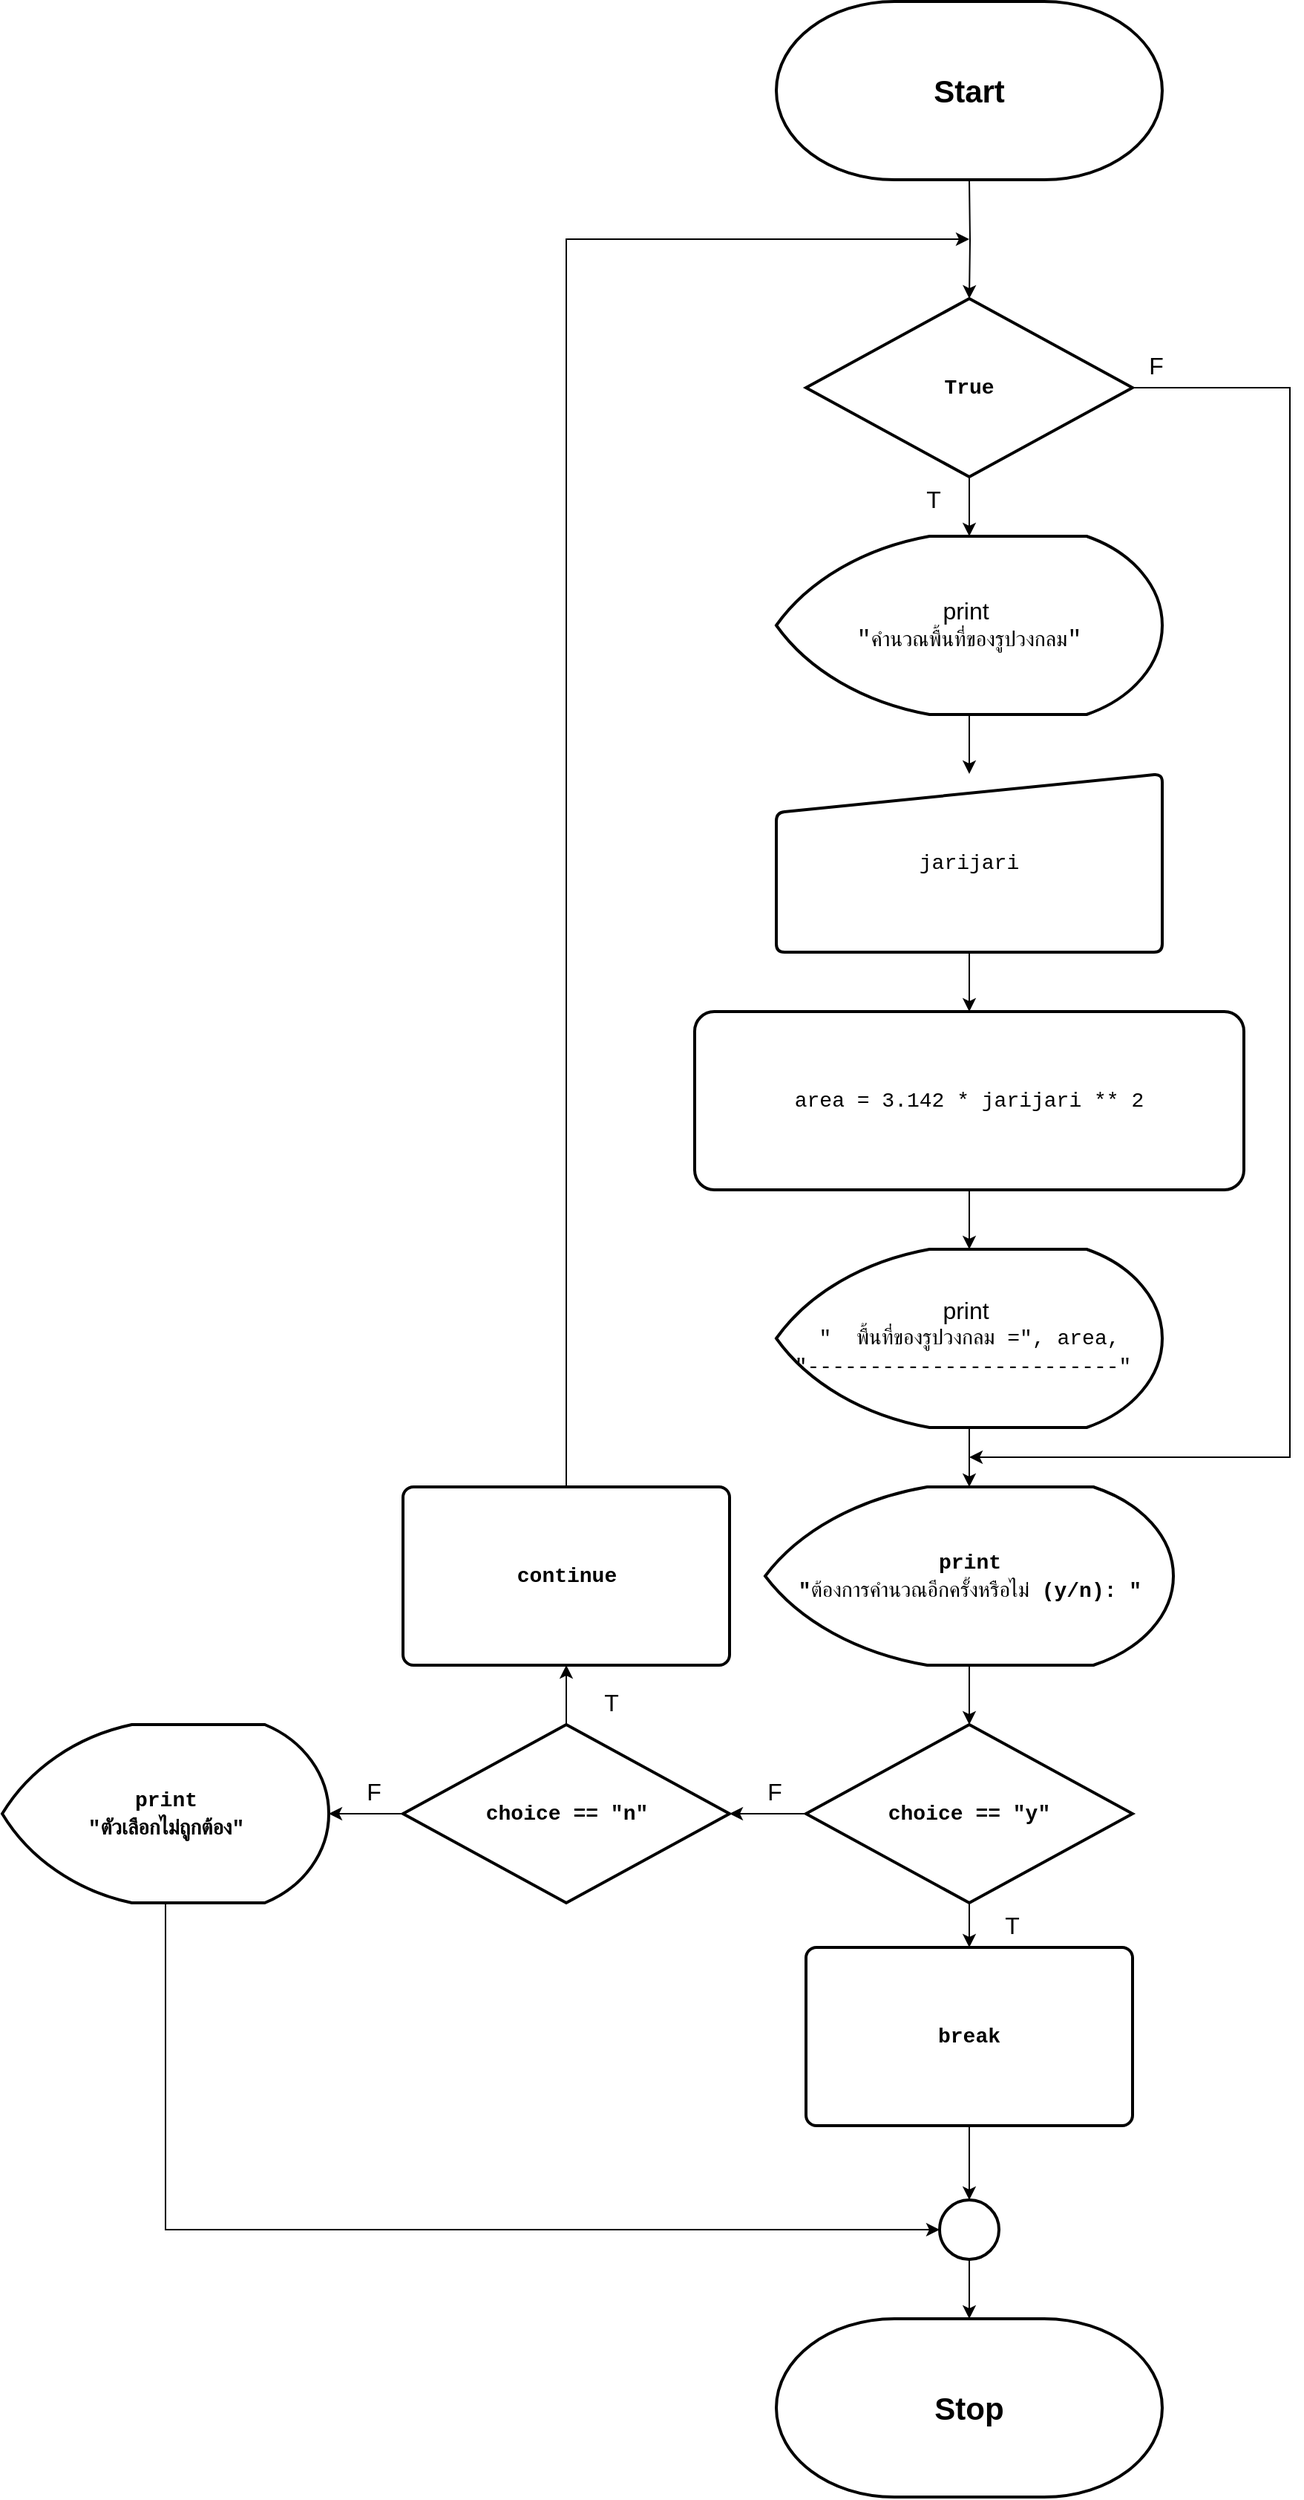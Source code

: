 <mxfile version="24.0.6" type="device">
  <diagram name="หน้า-1" id="TkGlzdMm7sgDq_rXZbFi">
    <mxGraphModel dx="2261" dy="738" grid="1" gridSize="10" guides="1" tooltips="1" connect="1" arrows="1" fold="1" page="1" pageScale="1" pageWidth="827" pageHeight="1169" math="0" shadow="0">
      <root>
        <mxCell id="0" />
        <mxCell id="1" parent="0" />
        <mxCell id="h4A4DJFyEhcsKV__63Zm-1" value="&lt;font style=&quot;font-size: 21px;&quot;&gt;&lt;b&gt;Start&lt;/b&gt;&lt;/font&gt;" style="strokeWidth=2;html=1;shape=mxgraph.flowchart.terminator;whiteSpace=wrap;" parent="1" vertex="1">
          <mxGeometry x="284" y="80" width="260" height="120" as="geometry" />
        </mxCell>
        <mxCell id="h4A4DJFyEhcsKV__63Zm-6" style="edgeStyle=orthogonalEdgeStyle;rounded=0;orthogonalLoop=1;jettySize=auto;html=1;entryX=0.5;entryY=0;entryDx=0;entryDy=0;" parent="1" source="h4A4DJFyEhcsKV__63Zm-2" target="h4A4DJFyEhcsKV__63Zm-5" edge="1">
          <mxGeometry relative="1" as="geometry" />
        </mxCell>
        <mxCell id="h4A4DJFyEhcsKV__63Zm-2" value="&lt;font style=&quot;font-size: 16px;&quot;&gt;print&amp;nbsp;&lt;/font&gt;&lt;div&gt;&lt;span style=&quot;font-family: Consolas, &amp;quot;Courier New&amp;quot;, monospace; white-space: pre;&quot;&gt;&lt;font style=&quot;font-size: 16px;&quot;&gt;&quot;&lt;/font&gt;&lt;/span&gt;&lt;span style=&quot;font-family: Consolas, &amp;quot;Courier New&amp;quot;, monospace; font-size: 14px; white-space: pre;&quot;&gt;คำนวณพื้นที่ของรูปวงกลม&lt;/span&gt;&lt;span style=&quot;font-family: Consolas, &amp;quot;Courier New&amp;quot;, monospace; font-size: 16px; white-space: pre;&quot;&gt;&quot;&lt;/span&gt;&lt;br&gt;&lt;/div&gt;" style="strokeWidth=2;html=1;shape=mxgraph.flowchart.display;whiteSpace=wrap;" parent="1" vertex="1">
          <mxGeometry x="284" y="440" width="260" height="120" as="geometry" />
        </mxCell>
        <mxCell id="h4A4DJFyEhcsKV__63Zm-8" value="" style="edgeStyle=orthogonalEdgeStyle;rounded=0;orthogonalLoop=1;jettySize=auto;html=1;" parent="1" source="h4A4DJFyEhcsKV__63Zm-5" target="h4A4DJFyEhcsKV__63Zm-7" edge="1">
          <mxGeometry relative="1" as="geometry" />
        </mxCell>
        <mxCell id="h4A4DJFyEhcsKV__63Zm-5" value="&lt;div style=&quot;font-size: 16px;&quot;&gt;&lt;div style=&quot;font-family: Consolas, &amp;quot;Courier New&amp;quot;, monospace; font-size: 14px; line-height: 19px; white-space: pre;&quot;&gt;&lt;div style=&quot;line-height: 19px;&quot;&gt;&lt;div style=&quot;line-height: 19px;&quot;&gt;jarijari&lt;/div&gt;&lt;/div&gt;&lt;/div&gt;&lt;/div&gt;" style="html=1;strokeWidth=2;shape=manualInput;whiteSpace=wrap;rounded=1;size=26;arcSize=11;" parent="1" vertex="1">
          <mxGeometry x="284" y="600" width="260" height="120" as="geometry" />
        </mxCell>
        <mxCell id="h4A4DJFyEhcsKV__63Zm-10" value="" style="edgeStyle=orthogonalEdgeStyle;rounded=0;orthogonalLoop=1;jettySize=auto;html=1;" parent="1" source="h4A4DJFyEhcsKV__63Zm-7" target="h4A4DJFyEhcsKV__63Zm-9" edge="1">
          <mxGeometry relative="1" as="geometry" />
        </mxCell>
        <mxCell id="h4A4DJFyEhcsKV__63Zm-7" value="&lt;div style=&quot;font-family: Consolas, &amp;quot;Courier New&amp;quot;, monospace; font-size: 16px; line-height: 19px; white-space: pre;&quot;&gt;&lt;div style=&quot;font-size: 14px; line-height: 19px;&quot;&gt;&lt;div style=&quot;&quot;&gt;&lt;div style=&quot;line-height: 19px;&quot;&gt;&lt;div style=&quot;&quot;&gt;&lt;div style=&quot;line-height: 19px;&quot;&gt;&lt;span style=&quot;background-color: rgb(255, 255, 255);&quot;&gt;area = 3.142 * jarijari ** 2&lt;/span&gt;&lt;/div&gt;&lt;/div&gt;&lt;/div&gt;&lt;/div&gt;&lt;/div&gt;&lt;/div&gt;" style="rounded=1;whiteSpace=wrap;html=1;strokeWidth=2;arcSize=11;" parent="1" vertex="1">
          <mxGeometry x="229" y="760" width="370" height="120" as="geometry" />
        </mxCell>
        <mxCell id="AO-CQKK2-Fig_Vsqgm2G-24" value="" style="edgeStyle=orthogonalEdgeStyle;rounded=0;orthogonalLoop=1;jettySize=auto;html=1;" edge="1" parent="1" source="h4A4DJFyEhcsKV__63Zm-9" target="AO-CQKK2-Fig_Vsqgm2G-7">
          <mxGeometry relative="1" as="geometry" />
        </mxCell>
        <mxCell id="h4A4DJFyEhcsKV__63Zm-9" value="&lt;font style=&quot;font-size: 16px;&quot;&gt;print&amp;nbsp;&lt;/font&gt;&lt;div&gt;&lt;div style=&quot;font-family: Consolas, &amp;quot;Courier New&amp;quot;, monospace; font-size: 14px; line-height: 19px; white-space: pre;&quot;&gt;&quot; &amp;nbsp;พื้นที่ของรูปวงกลม =&quot;, area,&lt;br&gt;&lt;/div&gt;&lt;div style=&quot;font-family: Consolas, &amp;quot;Courier New&amp;quot;, monospace; font-size: 14px; line-height: 19px; white-space: pre;&quot;&gt;&quot;-------------------------&quot; &lt;/div&gt;&lt;/div&gt;" style="strokeWidth=2;html=1;shape=mxgraph.flowchart.display;whiteSpace=wrap;" parent="1" vertex="1">
          <mxGeometry x="284" y="920" width="260" height="120" as="geometry" />
        </mxCell>
        <mxCell id="h4A4DJFyEhcsKV__63Zm-11" value="&lt;font style=&quot;font-size: 21px;&quot;&gt;&lt;b&gt;Stop&lt;/b&gt;&lt;/font&gt;" style="strokeWidth=2;html=1;shape=mxgraph.flowchart.terminator;whiteSpace=wrap;" parent="1" vertex="1">
          <mxGeometry x="284" y="1640" width="260" height="120" as="geometry" />
        </mxCell>
        <mxCell id="AO-CQKK2-Fig_Vsqgm2G-1" value="" style="edgeStyle=orthogonalEdgeStyle;rounded=0;orthogonalLoop=1;jettySize=auto;html=1;" edge="1" parent="1" target="AO-CQKK2-Fig_Vsqgm2G-2">
          <mxGeometry relative="1" as="geometry">
            <mxPoint x="414" y="200" as="sourcePoint" />
          </mxGeometry>
        </mxCell>
        <mxCell id="AO-CQKK2-Fig_Vsqgm2G-5" value="" style="edgeStyle=orthogonalEdgeStyle;rounded=0;orthogonalLoop=1;jettySize=auto;html=1;" edge="1" parent="1" source="AO-CQKK2-Fig_Vsqgm2G-2" target="h4A4DJFyEhcsKV__63Zm-2">
          <mxGeometry relative="1" as="geometry" />
        </mxCell>
        <mxCell id="AO-CQKK2-Fig_Vsqgm2G-27" style="edgeStyle=orthogonalEdgeStyle;rounded=0;orthogonalLoop=1;jettySize=auto;html=1;" edge="1" parent="1" source="AO-CQKK2-Fig_Vsqgm2G-2">
          <mxGeometry relative="1" as="geometry">
            <mxPoint x="414" y="1060" as="targetPoint" />
            <Array as="points">
              <mxPoint x="630" y="340" />
              <mxPoint x="630" y="1060" />
            </Array>
          </mxGeometry>
        </mxCell>
        <mxCell id="AO-CQKK2-Fig_Vsqgm2G-2" value="&lt;div style=&quot;font-family: Consolas, &amp;quot;Courier New&amp;quot;, monospace; font-size: 14px; line-height: 19px; white-space: pre;&quot;&gt;&lt;span style=&quot;font-size: 14px;&quot;&gt;True&lt;/span&gt;&lt;/div&gt;" style="rhombus;whiteSpace=wrap;html=1;strokeWidth=2;labelBackgroundColor=none;fontColor=default;fontSize=14;fontStyle=1" vertex="1" parent="1">
          <mxGeometry x="304" y="280" width="220" height="120" as="geometry" />
        </mxCell>
        <mxCell id="AO-CQKK2-Fig_Vsqgm2G-3" value="T" style="text;html=1;align=center;verticalAlign=middle;whiteSpace=wrap;rounded=0;fontSize=16;" vertex="1" parent="1">
          <mxGeometry x="360" y="400" width="60" height="30" as="geometry" />
        </mxCell>
        <mxCell id="AO-CQKK2-Fig_Vsqgm2G-4" value="F" style="text;html=1;align=center;verticalAlign=middle;whiteSpace=wrap;rounded=0;fontSize=16;" vertex="1" parent="1">
          <mxGeometry x="510" y="310" width="60" height="30" as="geometry" />
        </mxCell>
        <mxCell id="AO-CQKK2-Fig_Vsqgm2G-6" value="" style="edgeStyle=orthogonalEdgeStyle;rounded=0;orthogonalLoop=1;jettySize=auto;html=1;labelBackgroundColor=none;fontColor=default;fontSize=14;fontStyle=1" edge="1" parent="1" source="AO-CQKK2-Fig_Vsqgm2G-7" target="AO-CQKK2-Fig_Vsqgm2G-10">
          <mxGeometry relative="1" as="geometry" />
        </mxCell>
        <mxCell id="AO-CQKK2-Fig_Vsqgm2G-7" value="&lt;div style=&quot;font-family: Consolas, &amp;quot;Courier New&amp;quot;, monospace; font-size: 14px; line-height: 19px; white-space: pre;&quot;&gt;&lt;div style=&quot;line-height: 19px; font-size: 14px;&quot;&gt;&lt;span style=&quot;font-size: 14px;&quot;&gt;print&lt;/span&gt;&lt;/div&gt;&lt;/div&gt;&lt;div style=&quot;font-family: Consolas, &amp;quot;Courier New&amp;quot;, monospace; font-size: 14px; line-height: 19px; white-space: pre;&quot;&gt;&lt;div style=&quot;line-height: 19px; font-size: 14px;&quot;&gt;&lt;span style=&quot;font-size: 14px;&quot;&gt;&quot;&lt;/span&gt;&lt;span style=&quot;font-weight: normal;&quot;&gt;ต้องการคำนวณอีกครั้งหรือไม่&lt;/span&gt;&lt;span style=&quot;background-color: initial;&quot;&gt; (y/n): &quot;&lt;/span&gt;&lt;br&gt;&lt;/div&gt;&lt;/div&gt;" style="strokeWidth=2;html=1;shape=mxgraph.flowchart.display;whiteSpace=wrap;labelBackgroundColor=none;fontColor=default;fontSize=14;fontStyle=1" vertex="1" parent="1">
          <mxGeometry x="276.5" y="1080" width="275" height="120" as="geometry" />
        </mxCell>
        <mxCell id="AO-CQKK2-Fig_Vsqgm2G-8" value="" style="edgeStyle=orthogonalEdgeStyle;rounded=0;orthogonalLoop=1;jettySize=auto;html=1;labelBackgroundColor=none;fontColor=default;fontSize=14;fontStyle=1" edge="1" parent="1" source="AO-CQKK2-Fig_Vsqgm2G-10" target="AO-CQKK2-Fig_Vsqgm2G-13">
          <mxGeometry relative="1" as="geometry" />
        </mxCell>
        <mxCell id="AO-CQKK2-Fig_Vsqgm2G-9" value="" style="edgeStyle=orthogonalEdgeStyle;rounded=0;orthogonalLoop=1;jettySize=auto;html=1;labelBackgroundColor=none;fontColor=default;fontSize=14;fontStyle=1" edge="1" parent="1" source="AO-CQKK2-Fig_Vsqgm2G-10" target="AO-CQKK2-Fig_Vsqgm2G-17">
          <mxGeometry relative="1" as="geometry" />
        </mxCell>
        <mxCell id="AO-CQKK2-Fig_Vsqgm2G-10" value="&lt;div style=&quot;font-family: Consolas, &amp;quot;Courier New&amp;quot;, monospace; font-size: 14px; line-height: 19px; white-space: pre;&quot;&gt;&lt;span style=&quot;font-size: 14px;&quot;&gt;choice &lt;/span&gt;== &lt;span style=&quot;font-size: 14px;&quot;&gt;&quot;y&quot;&lt;/span&gt;&lt;/div&gt;" style="rhombus;whiteSpace=wrap;html=1;strokeWidth=2;labelBackgroundColor=none;fontColor=default;fontSize=14;fontStyle=1" vertex="1" parent="1">
          <mxGeometry x="304" y="1240" width="220" height="120" as="geometry" />
        </mxCell>
        <mxCell id="AO-CQKK2-Fig_Vsqgm2G-11" value="" style="edgeStyle=orthogonalEdgeStyle;rounded=0;orthogonalLoop=1;jettySize=auto;html=1;labelBackgroundColor=none;fontColor=default;fontSize=14;fontStyle=1" edge="1" parent="1" source="AO-CQKK2-Fig_Vsqgm2G-13" target="AO-CQKK2-Fig_Vsqgm2G-15">
          <mxGeometry relative="1" as="geometry" />
        </mxCell>
        <mxCell id="AO-CQKK2-Fig_Vsqgm2G-12" value="" style="edgeStyle=orthogonalEdgeStyle;rounded=0;orthogonalLoop=1;jettySize=auto;html=1;labelBackgroundColor=none;fontColor=default;fontSize=14;fontStyle=1" edge="1" parent="1" source="AO-CQKK2-Fig_Vsqgm2G-13" target="AO-CQKK2-Fig_Vsqgm2G-18">
          <mxGeometry relative="1" as="geometry" />
        </mxCell>
        <mxCell id="AO-CQKK2-Fig_Vsqgm2G-13" value="&lt;div style=&quot;font-family: Consolas, &amp;quot;Courier New&amp;quot;, monospace; font-size: 14px; line-height: 19px; white-space: pre;&quot;&gt;&lt;span style=&quot;font-size: 14px;&quot;&gt;choice &lt;/span&gt;== &lt;span style=&quot;font-size: 14px;&quot;&gt;&quot;&lt;/span&gt;&lt;span style=&quot;font-size: 14px;&quot;&gt;n&lt;/span&gt;&lt;span style=&quot;font-size: 14px;&quot;&gt;&quot;&lt;/span&gt;&lt;br style=&quot;font-size: 14px;&quot;&gt;&lt;/div&gt;" style="rhombus;whiteSpace=wrap;html=1;strokeWidth=2;labelBackgroundColor=none;fontColor=default;fontSize=14;fontStyle=1" vertex="1" parent="1">
          <mxGeometry x="32.5" y="1240" width="220" height="120" as="geometry" />
        </mxCell>
        <mxCell id="AO-CQKK2-Fig_Vsqgm2G-14" style="edgeStyle=orthogonalEdgeStyle;rounded=0;orthogonalLoop=1;jettySize=auto;html=1;entryX=0;entryY=0.5;entryDx=0;entryDy=0;" edge="1" parent="1" source="AO-CQKK2-Fig_Vsqgm2G-15" target="AO-CQKK2-Fig_Vsqgm2G-23">
          <mxGeometry relative="1" as="geometry">
            <mxPoint x="378.5" y="1590" as="targetPoint" />
            <Array as="points">
              <mxPoint x="-127.5" y="1580" />
            </Array>
          </mxGeometry>
        </mxCell>
        <mxCell id="AO-CQKK2-Fig_Vsqgm2G-15" value="&lt;div style=&quot;font-family: Consolas, &amp;quot;Courier New&amp;quot;, monospace; font-size: 14px; line-height: 19px; white-space: pre;&quot;&gt;&lt;div style=&quot;line-height: 19px; font-size: 14px;&quot;&gt;&lt;span style=&quot;font-size: 14px;&quot;&gt;print&lt;/span&gt;&lt;/div&gt;&lt;/div&gt;&lt;div style=&quot;font-family: Consolas, &amp;quot;Courier New&amp;quot;, monospace; font-size: 14px; line-height: 19px; white-space: pre;&quot;&gt;&lt;span style=&quot;font-size: 14px;&quot;&gt;&quot;&lt;/span&gt;&lt;span style=&quot;font-size: 14px;&quot;&gt;ตัวเลือกไม่ถูกต้อง&lt;/span&gt;&lt;span style=&quot;font-size: 14px;&quot;&gt;&quot;&lt;/span&gt;&lt;br style=&quot;font-size: 14px;&quot;&gt;&lt;/div&gt;" style="strokeWidth=2;html=1;shape=mxgraph.flowchart.display;whiteSpace=wrap;labelBackgroundColor=none;fontColor=default;fontSize=14;fontStyle=1" vertex="1" parent="1">
          <mxGeometry x="-237.5" y="1240" width="220" height="120" as="geometry" />
        </mxCell>
        <mxCell id="AO-CQKK2-Fig_Vsqgm2G-16" value="" style="edgeStyle=orthogonalEdgeStyle;rounded=0;orthogonalLoop=1;jettySize=auto;html=1;" edge="1" parent="1" source="AO-CQKK2-Fig_Vsqgm2G-17" target="AO-CQKK2-Fig_Vsqgm2G-23">
          <mxGeometry relative="1" as="geometry" />
        </mxCell>
        <mxCell id="AO-CQKK2-Fig_Vsqgm2G-17" value="&lt;div style=&quot;font-family: Consolas, &amp;quot;Courier New&amp;quot;, monospace; font-size: 14px; line-height: 19px; white-space: pre;&quot;&gt;&lt;span style=&quot;font-size: 14px;&quot;&gt;break&lt;/span&gt;&lt;/div&gt;" style="rounded=1;whiteSpace=wrap;html=1;absoluteArcSize=1;arcSize=14;strokeWidth=2;labelBackgroundColor=none;fontColor=default;fontSize=14;fontStyle=1" vertex="1" parent="1">
          <mxGeometry x="304" y="1390" width="220" height="120" as="geometry" />
        </mxCell>
        <mxCell id="AO-CQKK2-Fig_Vsqgm2G-26" style="edgeStyle=orthogonalEdgeStyle;rounded=0;orthogonalLoop=1;jettySize=auto;html=1;" edge="1" parent="1" source="AO-CQKK2-Fig_Vsqgm2G-18">
          <mxGeometry relative="1" as="geometry">
            <mxPoint x="414" y="240" as="targetPoint" />
            <Array as="points">
              <mxPoint x="143" y="240" />
            </Array>
          </mxGeometry>
        </mxCell>
        <mxCell id="AO-CQKK2-Fig_Vsqgm2G-18" value="&lt;div style=&quot;font-family: Consolas, &amp;quot;Courier New&amp;quot;, monospace; font-size: 14px; line-height: 19px; white-space: pre;&quot;&gt;&lt;div style=&quot;line-height: 19px; font-size: 14px;&quot;&gt;&lt;span style=&quot;font-size: 14px;&quot;&gt;continue&lt;/span&gt;&lt;/div&gt;&lt;/div&gt;" style="rounded=1;whiteSpace=wrap;html=1;absoluteArcSize=1;arcSize=14;strokeWidth=2;labelBackgroundColor=none;fontColor=default;fontSize=14;fontStyle=1" vertex="1" parent="1">
          <mxGeometry x="32.5" y="1080" width="220" height="120" as="geometry" />
        </mxCell>
        <mxCell id="AO-CQKK2-Fig_Vsqgm2G-19" value="T" style="text;html=1;align=center;verticalAlign=middle;whiteSpace=wrap;rounded=0;fontSize=16;" vertex="1" parent="1">
          <mxGeometry x="412.5" y="1360" width="60" height="30" as="geometry" />
        </mxCell>
        <mxCell id="AO-CQKK2-Fig_Vsqgm2G-20" value="T" style="text;html=1;align=center;verticalAlign=middle;whiteSpace=wrap;rounded=0;fontSize=16;" vertex="1" parent="1">
          <mxGeometry x="142.5" y="1210" width="60" height="30" as="geometry" />
        </mxCell>
        <mxCell id="AO-CQKK2-Fig_Vsqgm2G-21" value="F" style="text;html=1;align=center;verticalAlign=middle;whiteSpace=wrap;rounded=0;fontSize=16;" vertex="1" parent="1">
          <mxGeometry x="252.5" y="1270" width="60" height="30" as="geometry" />
        </mxCell>
        <mxCell id="AO-CQKK2-Fig_Vsqgm2G-22" value="F" style="text;html=1;align=center;verticalAlign=middle;whiteSpace=wrap;rounded=0;fontSize=16;" vertex="1" parent="1">
          <mxGeometry x="-17.5" y="1270" width="60" height="30" as="geometry" />
        </mxCell>
        <mxCell id="AO-CQKK2-Fig_Vsqgm2G-25" value="" style="edgeStyle=orthogonalEdgeStyle;rounded=0;orthogonalLoop=1;jettySize=auto;html=1;" edge="1" parent="1" source="AO-CQKK2-Fig_Vsqgm2G-23" target="h4A4DJFyEhcsKV__63Zm-11">
          <mxGeometry relative="1" as="geometry" />
        </mxCell>
        <mxCell id="AO-CQKK2-Fig_Vsqgm2G-23" value="" style="ellipse;whiteSpace=wrap;html=1;strokeWidth=2;labelBackgroundColor=none;fontColor=default;fontSize=14;fontStyle=1" vertex="1" parent="1">
          <mxGeometry x="394" y="1560" width="40" height="40" as="geometry" />
        </mxCell>
      </root>
    </mxGraphModel>
  </diagram>
</mxfile>
